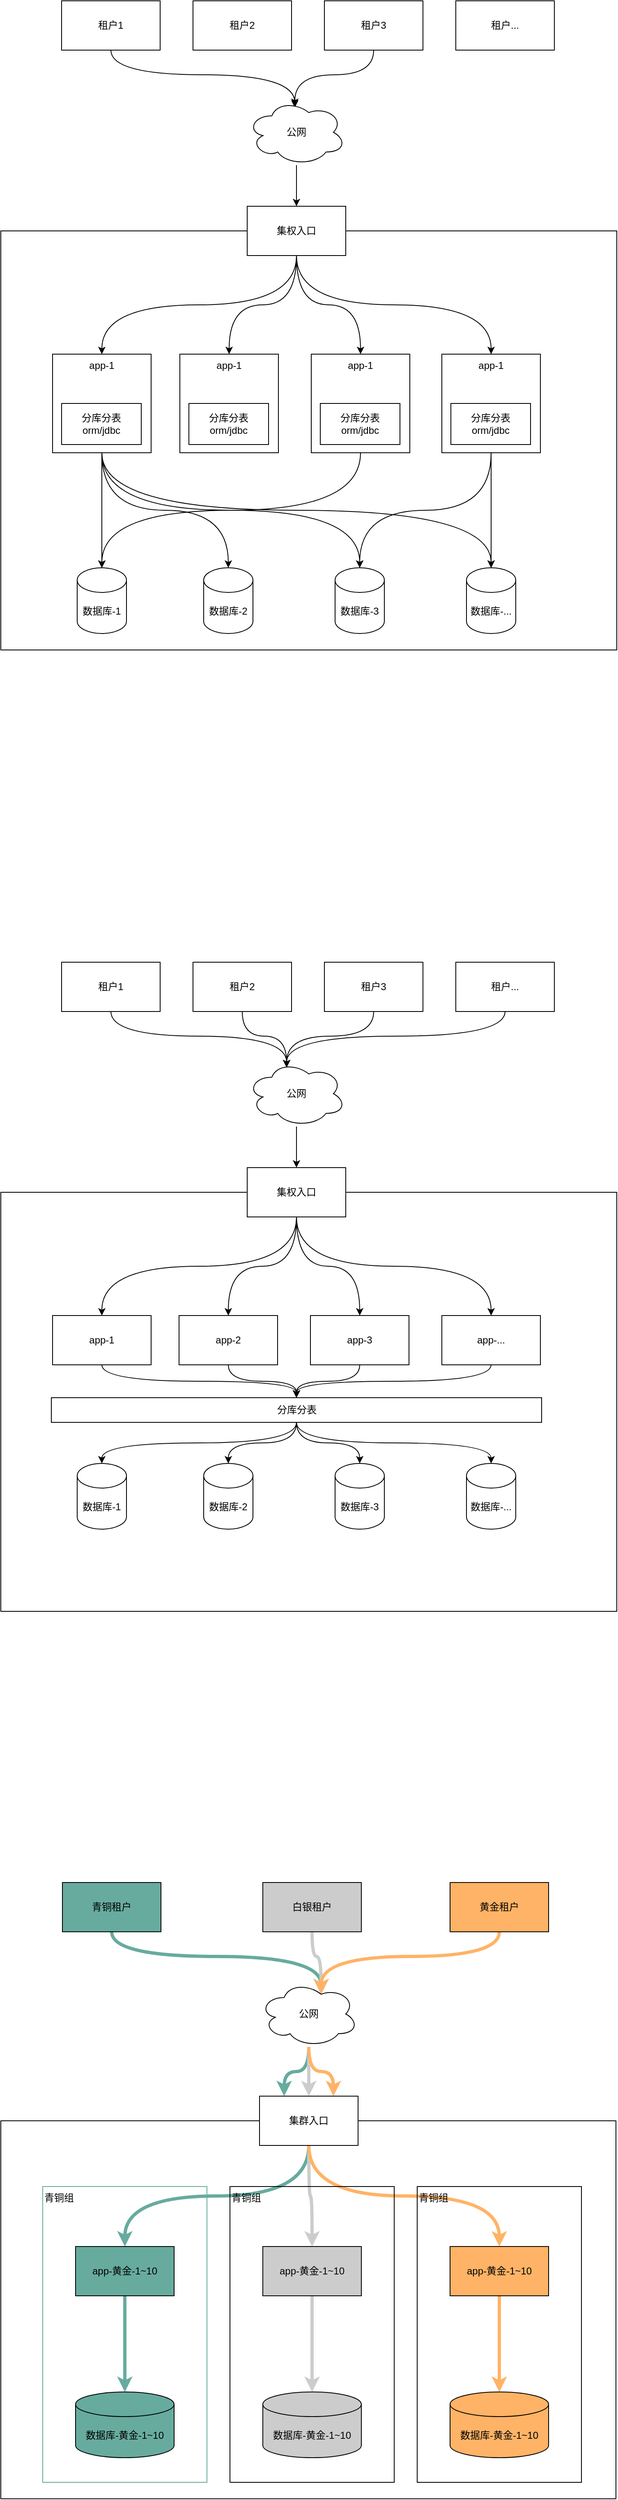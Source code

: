 <mxfile version="17.2.3" type="github">
  <diagram id="xMcO6NegRns5GpdnaejM" name="第 1 页">
    <mxGraphModel dx="1426" dy="794" grid="0" gridSize="10" guides="1" tooltips="1" connect="1" arrows="1" fold="1" page="1" pageScale="1" pageWidth="827" pageHeight="1169" math="0" shadow="0">
      <root>
        <mxCell id="0" />
        <mxCell id="1" parent="0" />
        <mxCell id="xiwiBXfIHb9HTJqX0gxW-41" style="edgeStyle=orthogonalEdgeStyle;curved=1;rounded=0;orthogonalLoop=1;jettySize=auto;html=1;entryX=0.483;entryY=0.125;entryDx=0;entryDy=0;entryPerimeter=0;exitX=0.5;exitY=1;exitDx=0;exitDy=0;" edge="1" parent="1" source="xiwiBXfIHb9HTJqX0gxW-1" target="xiwiBXfIHb9HTJqX0gxW-5">
          <mxGeometry relative="1" as="geometry" />
        </mxCell>
        <mxCell id="xiwiBXfIHb9HTJqX0gxW-1" value="租户1" style="rounded=0;whiteSpace=wrap;html=1;" vertex="1" parent="1">
          <mxGeometry x="115" y="160" width="120" height="60" as="geometry" />
        </mxCell>
        <mxCell id="xiwiBXfIHb9HTJqX0gxW-2" value="租户2" style="rounded=0;whiteSpace=wrap;html=1;" vertex="1" parent="1">
          <mxGeometry x="275" y="160" width="120" height="60" as="geometry" />
        </mxCell>
        <mxCell id="xiwiBXfIHb9HTJqX0gxW-57" style="edgeStyle=orthogonalEdgeStyle;curved=1;rounded=0;orthogonalLoop=1;jettySize=auto;html=1;entryX=0.483;entryY=0.1;entryDx=0;entryDy=0;entryPerimeter=0;" edge="1" parent="1" source="xiwiBXfIHb9HTJqX0gxW-3" target="xiwiBXfIHb9HTJqX0gxW-5">
          <mxGeometry relative="1" as="geometry" />
        </mxCell>
        <mxCell id="xiwiBXfIHb9HTJqX0gxW-3" value="租户3" style="rounded=0;whiteSpace=wrap;html=1;" vertex="1" parent="1">
          <mxGeometry x="435" y="160" width="120" height="60" as="geometry" />
        </mxCell>
        <mxCell id="xiwiBXfIHb9HTJqX0gxW-4" value="租户..." style="rounded=0;whiteSpace=wrap;html=1;" vertex="1" parent="1">
          <mxGeometry x="595" y="160" width="120" height="60" as="geometry" />
        </mxCell>
        <mxCell id="xiwiBXfIHb9HTJqX0gxW-42" style="edgeStyle=orthogonalEdgeStyle;curved=1;rounded=0;orthogonalLoop=1;jettySize=auto;html=1;entryX=0.5;entryY=0;entryDx=0;entryDy=0;" edge="1" parent="1" source="xiwiBXfIHb9HTJqX0gxW-5" target="xiwiBXfIHb9HTJqX0gxW-7">
          <mxGeometry relative="1" as="geometry" />
        </mxCell>
        <mxCell id="xiwiBXfIHb9HTJqX0gxW-5" value="公网" style="ellipse;shape=cloud;whiteSpace=wrap;html=1;" vertex="1" parent="1">
          <mxGeometry x="341" y="280" width="120" height="80" as="geometry" />
        </mxCell>
        <mxCell id="xiwiBXfIHb9HTJqX0gxW-6" value="" style="rounded=0;whiteSpace=wrap;html=1;" vertex="1" parent="1">
          <mxGeometry x="41" y="440" width="750" height="510" as="geometry" />
        </mxCell>
        <mxCell id="xiwiBXfIHb9HTJqX0gxW-44" style="edgeStyle=orthogonalEdgeStyle;curved=1;rounded=0;orthogonalLoop=1;jettySize=auto;html=1;entryX=0.5;entryY=0;entryDx=0;entryDy=0;exitX=0.5;exitY=1;exitDx=0;exitDy=0;" edge="1" parent="1" source="xiwiBXfIHb9HTJqX0gxW-7" target="xiwiBXfIHb9HTJqX0gxW-8">
          <mxGeometry relative="1" as="geometry" />
        </mxCell>
        <mxCell id="xiwiBXfIHb9HTJqX0gxW-46" style="edgeStyle=orthogonalEdgeStyle;curved=1;rounded=0;orthogonalLoop=1;jettySize=auto;html=1;entryX=0.5;entryY=0;entryDx=0;entryDy=0;" edge="1" parent="1" source="xiwiBXfIHb9HTJqX0gxW-7" target="xiwiBXfIHb9HTJqX0gxW-35">
          <mxGeometry relative="1" as="geometry" />
        </mxCell>
        <mxCell id="xiwiBXfIHb9HTJqX0gxW-47" style="edgeStyle=orthogonalEdgeStyle;curved=1;rounded=0;orthogonalLoop=1;jettySize=auto;html=1;entryX=0.5;entryY=0;entryDx=0;entryDy=0;" edge="1" parent="1" source="xiwiBXfIHb9HTJqX0gxW-7" target="xiwiBXfIHb9HTJqX0gxW-37">
          <mxGeometry relative="1" as="geometry" />
        </mxCell>
        <mxCell id="xiwiBXfIHb9HTJqX0gxW-48" style="edgeStyle=orthogonalEdgeStyle;curved=1;rounded=0;orthogonalLoop=1;jettySize=auto;html=1;entryX=0.5;entryY=0;entryDx=0;entryDy=0;exitX=0.5;exitY=1;exitDx=0;exitDy=0;" edge="1" parent="1" source="xiwiBXfIHb9HTJqX0gxW-7" target="xiwiBXfIHb9HTJqX0gxW-39">
          <mxGeometry relative="1" as="geometry" />
        </mxCell>
        <mxCell id="xiwiBXfIHb9HTJqX0gxW-7" value="集权入口" style="rounded=0;whiteSpace=wrap;html=1;" vertex="1" parent="1">
          <mxGeometry x="341" y="410" width="120" height="60" as="geometry" />
        </mxCell>
        <mxCell id="xiwiBXfIHb9HTJqX0gxW-50" style="edgeStyle=orthogonalEdgeStyle;curved=1;rounded=0;orthogonalLoop=1;jettySize=auto;html=1;entryX=0.5;entryY=0;entryDx=0;entryDy=0;entryPerimeter=0;" edge="1" parent="1" source="xiwiBXfIHb9HTJqX0gxW-8" target="xiwiBXfIHb9HTJqX0gxW-13">
          <mxGeometry relative="1" as="geometry" />
        </mxCell>
        <mxCell id="xiwiBXfIHb9HTJqX0gxW-51" style="edgeStyle=orthogonalEdgeStyle;curved=1;rounded=0;orthogonalLoop=1;jettySize=auto;html=1;entryX=0.5;entryY=0;entryDx=0;entryDy=0;entryPerimeter=0;exitX=0.5;exitY=1;exitDx=0;exitDy=0;" edge="1" parent="1" source="xiwiBXfIHb9HTJqX0gxW-8" target="xiwiBXfIHb9HTJqX0gxW-14">
          <mxGeometry relative="1" as="geometry" />
        </mxCell>
        <mxCell id="xiwiBXfIHb9HTJqX0gxW-52" style="edgeStyle=orthogonalEdgeStyle;curved=1;rounded=0;orthogonalLoop=1;jettySize=auto;html=1;entryX=0.5;entryY=0;entryDx=0;entryDy=0;entryPerimeter=0;exitX=0.5;exitY=1;exitDx=0;exitDy=0;" edge="1" parent="1" source="xiwiBXfIHb9HTJqX0gxW-8" target="xiwiBXfIHb9HTJqX0gxW-15">
          <mxGeometry relative="1" as="geometry" />
        </mxCell>
        <mxCell id="xiwiBXfIHb9HTJqX0gxW-53" style="edgeStyle=orthogonalEdgeStyle;curved=1;rounded=0;orthogonalLoop=1;jettySize=auto;html=1;entryX=0.5;entryY=0;entryDx=0;entryDy=0;entryPerimeter=0;exitX=0.5;exitY=1;exitDx=0;exitDy=0;" edge="1" parent="1" source="xiwiBXfIHb9HTJqX0gxW-8" target="xiwiBXfIHb9HTJqX0gxW-16">
          <mxGeometry relative="1" as="geometry" />
        </mxCell>
        <mxCell id="xiwiBXfIHb9HTJqX0gxW-8" value="app-1" style="rounded=0;whiteSpace=wrap;html=1;verticalAlign=top;" vertex="1" parent="1">
          <mxGeometry x="104" y="590" width="120" height="120" as="geometry" />
        </mxCell>
        <mxCell id="xiwiBXfIHb9HTJqX0gxW-13" value="数据库-1" style="shape=cylinder3;whiteSpace=wrap;html=1;boundedLbl=1;backgroundOutline=1;size=15;" vertex="1" parent="1">
          <mxGeometry x="134" y="850" width="60" height="80" as="geometry" />
        </mxCell>
        <mxCell id="xiwiBXfIHb9HTJqX0gxW-14" value="数据库-2" style="shape=cylinder3;whiteSpace=wrap;html=1;boundedLbl=1;backgroundOutline=1;size=15;" vertex="1" parent="1">
          <mxGeometry x="288" y="850" width="60" height="80" as="geometry" />
        </mxCell>
        <mxCell id="xiwiBXfIHb9HTJqX0gxW-15" value="数据库-3" style="shape=cylinder3;whiteSpace=wrap;html=1;boundedLbl=1;backgroundOutline=1;size=15;" vertex="1" parent="1">
          <mxGeometry x="448" y="850" width="60" height="80" as="geometry" />
        </mxCell>
        <mxCell id="xiwiBXfIHb9HTJqX0gxW-16" value="数据库-..." style="shape=cylinder3;whiteSpace=wrap;html=1;boundedLbl=1;backgroundOutline=1;size=15;" vertex="1" parent="1">
          <mxGeometry x="608" y="850" width="60" height="80" as="geometry" />
        </mxCell>
        <mxCell id="xiwiBXfIHb9HTJqX0gxW-66" style="edgeStyle=orthogonalEdgeStyle;curved=1;rounded=0;orthogonalLoop=1;jettySize=auto;html=1;entryX=0.4;entryY=0.1;entryDx=0;entryDy=0;entryPerimeter=0;exitX=0.5;exitY=1;exitDx=0;exitDy=0;" edge="1" parent="1" source="xiwiBXfIHb9HTJqX0gxW-18" target="xiwiBXfIHb9HTJqX0gxW-22">
          <mxGeometry relative="1" as="geometry" />
        </mxCell>
        <mxCell id="xiwiBXfIHb9HTJqX0gxW-18" value="租户1" style="rounded=0;whiteSpace=wrap;html=1;" vertex="1" parent="1">
          <mxGeometry x="115" y="1330" width="120" height="60" as="geometry" />
        </mxCell>
        <mxCell id="xiwiBXfIHb9HTJqX0gxW-67" style="edgeStyle=orthogonalEdgeStyle;curved=1;rounded=0;orthogonalLoop=1;jettySize=auto;html=1;entryX=0.4;entryY=0.1;entryDx=0;entryDy=0;entryPerimeter=0;" edge="1" parent="1" source="xiwiBXfIHb9HTJqX0gxW-19" target="xiwiBXfIHb9HTJqX0gxW-22">
          <mxGeometry relative="1" as="geometry" />
        </mxCell>
        <mxCell id="xiwiBXfIHb9HTJqX0gxW-19" value="租户2" style="rounded=0;whiteSpace=wrap;html=1;" vertex="1" parent="1">
          <mxGeometry x="275" y="1330" width="120" height="60" as="geometry" />
        </mxCell>
        <mxCell id="xiwiBXfIHb9HTJqX0gxW-68" style="edgeStyle=orthogonalEdgeStyle;curved=1;rounded=0;orthogonalLoop=1;jettySize=auto;html=1;entryX=0.4;entryY=0.1;entryDx=0;entryDy=0;entryPerimeter=0;" edge="1" parent="1" source="xiwiBXfIHb9HTJqX0gxW-20" target="xiwiBXfIHb9HTJqX0gxW-22">
          <mxGeometry relative="1" as="geometry" />
        </mxCell>
        <mxCell id="xiwiBXfIHb9HTJqX0gxW-20" value="租户3" style="rounded=0;whiteSpace=wrap;html=1;" vertex="1" parent="1">
          <mxGeometry x="435" y="1330" width="120" height="60" as="geometry" />
        </mxCell>
        <mxCell id="xiwiBXfIHb9HTJqX0gxW-69" style="edgeStyle=orthogonalEdgeStyle;curved=1;rounded=0;orthogonalLoop=1;jettySize=auto;html=1;entryX=0.4;entryY=0.1;entryDx=0;entryDy=0;entryPerimeter=0;exitX=0.5;exitY=1;exitDx=0;exitDy=0;" edge="1" parent="1" source="xiwiBXfIHb9HTJqX0gxW-21" target="xiwiBXfIHb9HTJqX0gxW-22">
          <mxGeometry relative="1" as="geometry" />
        </mxCell>
        <mxCell id="xiwiBXfIHb9HTJqX0gxW-21" value="租户..." style="rounded=0;whiteSpace=wrap;html=1;" vertex="1" parent="1">
          <mxGeometry x="595" y="1330" width="120" height="60" as="geometry" />
        </mxCell>
        <mxCell id="xiwiBXfIHb9HTJqX0gxW-70" style="edgeStyle=orthogonalEdgeStyle;curved=1;rounded=0;orthogonalLoop=1;jettySize=auto;html=1;entryX=0.5;entryY=0;entryDx=0;entryDy=0;" edge="1" parent="1" source="xiwiBXfIHb9HTJqX0gxW-22" target="xiwiBXfIHb9HTJqX0gxW-24">
          <mxGeometry relative="1" as="geometry" />
        </mxCell>
        <mxCell id="xiwiBXfIHb9HTJqX0gxW-22" value="公网" style="ellipse;shape=cloud;whiteSpace=wrap;html=1;" vertex="1" parent="1">
          <mxGeometry x="341" y="1450" width="120" height="80" as="geometry" />
        </mxCell>
        <mxCell id="xiwiBXfIHb9HTJqX0gxW-23" value="" style="rounded=0;whiteSpace=wrap;html=1;" vertex="1" parent="1">
          <mxGeometry x="41" y="1610" width="750" height="510" as="geometry" />
        </mxCell>
        <mxCell id="xiwiBXfIHb9HTJqX0gxW-71" style="edgeStyle=orthogonalEdgeStyle;curved=1;rounded=0;orthogonalLoop=1;jettySize=auto;html=1;entryX=0.5;entryY=0;entryDx=0;entryDy=0;exitX=0.5;exitY=1;exitDx=0;exitDy=0;" edge="1" parent="1" source="xiwiBXfIHb9HTJqX0gxW-24" target="xiwiBXfIHb9HTJqX0gxW-25">
          <mxGeometry relative="1" as="geometry" />
        </mxCell>
        <mxCell id="xiwiBXfIHb9HTJqX0gxW-72" style="edgeStyle=orthogonalEdgeStyle;curved=1;rounded=0;orthogonalLoop=1;jettySize=auto;html=1;entryX=0.5;entryY=0;entryDx=0;entryDy=0;" edge="1" parent="1" source="xiwiBXfIHb9HTJqX0gxW-24" target="xiwiBXfIHb9HTJqX0gxW-26">
          <mxGeometry relative="1" as="geometry" />
        </mxCell>
        <mxCell id="xiwiBXfIHb9HTJqX0gxW-73" style="edgeStyle=orthogonalEdgeStyle;curved=1;rounded=0;orthogonalLoop=1;jettySize=auto;html=1;entryX=0.5;entryY=0;entryDx=0;entryDy=0;" edge="1" parent="1" source="xiwiBXfIHb9HTJqX0gxW-24" target="xiwiBXfIHb9HTJqX0gxW-27">
          <mxGeometry relative="1" as="geometry" />
        </mxCell>
        <mxCell id="xiwiBXfIHb9HTJqX0gxW-74" style="edgeStyle=orthogonalEdgeStyle;curved=1;rounded=0;orthogonalLoop=1;jettySize=auto;html=1;entryX=0.5;entryY=0;entryDx=0;entryDy=0;exitX=0.5;exitY=1;exitDx=0;exitDy=0;" edge="1" parent="1" source="xiwiBXfIHb9HTJqX0gxW-24" target="xiwiBXfIHb9HTJqX0gxW-28">
          <mxGeometry relative="1" as="geometry" />
        </mxCell>
        <mxCell id="xiwiBXfIHb9HTJqX0gxW-24" value="集权入口" style="rounded=0;whiteSpace=wrap;html=1;" vertex="1" parent="1">
          <mxGeometry x="341" y="1580" width="120" height="60" as="geometry" />
        </mxCell>
        <mxCell id="xiwiBXfIHb9HTJqX0gxW-58" style="edgeStyle=orthogonalEdgeStyle;curved=1;rounded=0;orthogonalLoop=1;jettySize=auto;html=1;entryX=0.5;entryY=0;entryDx=0;entryDy=0;" edge="1" parent="1" source="xiwiBXfIHb9HTJqX0gxW-25" target="xiwiBXfIHb9HTJqX0gxW-33">
          <mxGeometry relative="1" as="geometry" />
        </mxCell>
        <mxCell id="xiwiBXfIHb9HTJqX0gxW-25" value="app-1" style="rounded=0;whiteSpace=wrap;html=1;" vertex="1" parent="1">
          <mxGeometry x="104" y="1760" width="120" height="60" as="geometry" />
        </mxCell>
        <mxCell id="xiwiBXfIHb9HTJqX0gxW-59" style="edgeStyle=orthogonalEdgeStyle;curved=1;rounded=0;orthogonalLoop=1;jettySize=auto;html=1;entryX=0.5;entryY=0;entryDx=0;entryDy=0;" edge="1" parent="1" source="xiwiBXfIHb9HTJqX0gxW-26" target="xiwiBXfIHb9HTJqX0gxW-33">
          <mxGeometry relative="1" as="geometry" />
        </mxCell>
        <mxCell id="xiwiBXfIHb9HTJqX0gxW-26" value="app-2" style="rounded=0;whiteSpace=wrap;html=1;" vertex="1" parent="1">
          <mxGeometry x="258" y="1760" width="120" height="60" as="geometry" />
        </mxCell>
        <mxCell id="xiwiBXfIHb9HTJqX0gxW-60" style="edgeStyle=orthogonalEdgeStyle;curved=1;rounded=0;orthogonalLoop=1;jettySize=auto;html=1;entryX=0.5;entryY=0;entryDx=0;entryDy=0;" edge="1" parent="1" source="xiwiBXfIHb9HTJqX0gxW-27" target="xiwiBXfIHb9HTJqX0gxW-33">
          <mxGeometry relative="1" as="geometry" />
        </mxCell>
        <mxCell id="xiwiBXfIHb9HTJqX0gxW-27" value="app-3" style="rounded=0;whiteSpace=wrap;html=1;" vertex="1" parent="1">
          <mxGeometry x="418" y="1760" width="120" height="60" as="geometry" />
        </mxCell>
        <mxCell id="xiwiBXfIHb9HTJqX0gxW-61" style="edgeStyle=orthogonalEdgeStyle;curved=1;rounded=0;orthogonalLoop=1;jettySize=auto;html=1;entryX=0.5;entryY=0;entryDx=0;entryDy=0;" edge="1" parent="1" source="xiwiBXfIHb9HTJqX0gxW-28" target="xiwiBXfIHb9HTJqX0gxW-33">
          <mxGeometry relative="1" as="geometry" />
        </mxCell>
        <mxCell id="xiwiBXfIHb9HTJqX0gxW-28" value="app-..." style="rounded=0;whiteSpace=wrap;html=1;" vertex="1" parent="1">
          <mxGeometry x="578" y="1760" width="120" height="60" as="geometry" />
        </mxCell>
        <mxCell id="xiwiBXfIHb9HTJqX0gxW-29" value="数据库-1" style="shape=cylinder3;whiteSpace=wrap;html=1;boundedLbl=1;backgroundOutline=1;size=15;" vertex="1" parent="1">
          <mxGeometry x="134" y="1940" width="60" height="80" as="geometry" />
        </mxCell>
        <mxCell id="xiwiBXfIHb9HTJqX0gxW-30" value="数据库-2" style="shape=cylinder3;whiteSpace=wrap;html=1;boundedLbl=1;backgroundOutline=1;size=15;" vertex="1" parent="1">
          <mxGeometry x="288" y="1940" width="60" height="80" as="geometry" />
        </mxCell>
        <mxCell id="xiwiBXfIHb9HTJqX0gxW-31" value="数据库-3" style="shape=cylinder3;whiteSpace=wrap;html=1;boundedLbl=1;backgroundOutline=1;size=15;" vertex="1" parent="1">
          <mxGeometry x="448" y="1940" width="60" height="80" as="geometry" />
        </mxCell>
        <mxCell id="xiwiBXfIHb9HTJqX0gxW-32" value="数据库-..." style="shape=cylinder3;whiteSpace=wrap;html=1;boundedLbl=1;backgroundOutline=1;size=15;" vertex="1" parent="1">
          <mxGeometry x="608" y="1940" width="60" height="80" as="geometry" />
        </mxCell>
        <mxCell id="xiwiBXfIHb9HTJqX0gxW-62" style="edgeStyle=orthogonalEdgeStyle;curved=1;rounded=0;orthogonalLoop=1;jettySize=auto;html=1;entryX=0.5;entryY=0;entryDx=0;entryDy=0;entryPerimeter=0;" edge="1" parent="1" source="xiwiBXfIHb9HTJqX0gxW-33" target="xiwiBXfIHb9HTJqX0gxW-29">
          <mxGeometry relative="1" as="geometry" />
        </mxCell>
        <mxCell id="xiwiBXfIHb9HTJqX0gxW-63" style="edgeStyle=orthogonalEdgeStyle;curved=1;rounded=0;orthogonalLoop=1;jettySize=auto;html=1;entryX=0.5;entryY=0;entryDx=0;entryDy=0;entryPerimeter=0;" edge="1" parent="1" source="xiwiBXfIHb9HTJqX0gxW-33" target="xiwiBXfIHb9HTJqX0gxW-30">
          <mxGeometry relative="1" as="geometry" />
        </mxCell>
        <mxCell id="xiwiBXfIHb9HTJqX0gxW-64" style="edgeStyle=orthogonalEdgeStyle;curved=1;rounded=0;orthogonalLoop=1;jettySize=auto;html=1;entryX=0.5;entryY=0;entryDx=0;entryDy=0;entryPerimeter=0;" edge="1" parent="1" source="xiwiBXfIHb9HTJqX0gxW-33" target="xiwiBXfIHb9HTJqX0gxW-31">
          <mxGeometry relative="1" as="geometry" />
        </mxCell>
        <mxCell id="xiwiBXfIHb9HTJqX0gxW-65" style="edgeStyle=orthogonalEdgeStyle;curved=1;rounded=0;orthogonalLoop=1;jettySize=auto;html=1;entryX=0.5;entryY=0;entryDx=0;entryDy=0;entryPerimeter=0;" edge="1" parent="1" source="xiwiBXfIHb9HTJqX0gxW-33" target="xiwiBXfIHb9HTJqX0gxW-32">
          <mxGeometry relative="1" as="geometry" />
        </mxCell>
        <mxCell id="xiwiBXfIHb9HTJqX0gxW-33" value="分库分表" style="rounded=0;whiteSpace=wrap;html=1;" vertex="1" parent="1">
          <mxGeometry x="102.5" y="1860" width="597" height="30" as="geometry" />
        </mxCell>
        <mxCell id="xiwiBXfIHb9HTJqX0gxW-34" value="分库分表&lt;br&gt;orm/jdbc" style="rounded=0;whiteSpace=wrap;html=1;" vertex="1" parent="1">
          <mxGeometry x="115" y="650" width="97" height="50" as="geometry" />
        </mxCell>
        <mxCell id="xiwiBXfIHb9HTJqX0gxW-35" value="app-1" style="rounded=0;whiteSpace=wrap;html=1;verticalAlign=top;" vertex="1" parent="1">
          <mxGeometry x="259" y="590" width="120" height="120" as="geometry" />
        </mxCell>
        <mxCell id="xiwiBXfIHb9HTJqX0gxW-36" value="分库分表&lt;br&gt;orm/jdbc" style="rounded=0;whiteSpace=wrap;html=1;" vertex="1" parent="1">
          <mxGeometry x="270" y="650" width="97" height="50" as="geometry" />
        </mxCell>
        <mxCell id="xiwiBXfIHb9HTJqX0gxW-54" style="edgeStyle=orthogonalEdgeStyle;curved=1;rounded=0;orthogonalLoop=1;jettySize=auto;html=1;entryX=0.5;entryY=0;entryDx=0;entryDy=0;entryPerimeter=0;exitX=0.5;exitY=1;exitDx=0;exitDy=0;" edge="1" parent="1" source="xiwiBXfIHb9HTJqX0gxW-37" target="xiwiBXfIHb9HTJqX0gxW-13">
          <mxGeometry relative="1" as="geometry" />
        </mxCell>
        <mxCell id="xiwiBXfIHb9HTJqX0gxW-37" value="app-1" style="rounded=0;whiteSpace=wrap;html=1;verticalAlign=top;" vertex="1" parent="1">
          <mxGeometry x="419" y="590" width="120" height="120" as="geometry" />
        </mxCell>
        <mxCell id="xiwiBXfIHb9HTJqX0gxW-38" value="分库分表&lt;br&gt;orm/jdbc" style="rounded=0;whiteSpace=wrap;html=1;" vertex="1" parent="1">
          <mxGeometry x="430" y="650" width="97" height="50" as="geometry" />
        </mxCell>
        <mxCell id="xiwiBXfIHb9HTJqX0gxW-55" style="edgeStyle=orthogonalEdgeStyle;curved=1;rounded=0;orthogonalLoop=1;jettySize=auto;html=1;entryX=0.5;entryY=0;entryDx=0;entryDy=0;entryPerimeter=0;exitX=0.5;exitY=1;exitDx=0;exitDy=0;" edge="1" parent="1" source="xiwiBXfIHb9HTJqX0gxW-39" target="xiwiBXfIHb9HTJqX0gxW-15">
          <mxGeometry relative="1" as="geometry" />
        </mxCell>
        <mxCell id="xiwiBXfIHb9HTJqX0gxW-56" style="edgeStyle=orthogonalEdgeStyle;curved=1;rounded=0;orthogonalLoop=1;jettySize=auto;html=1;entryX=0.5;entryY=0;entryDx=0;entryDy=0;entryPerimeter=0;" edge="1" parent="1" source="xiwiBXfIHb9HTJqX0gxW-39" target="xiwiBXfIHb9HTJqX0gxW-16">
          <mxGeometry relative="1" as="geometry" />
        </mxCell>
        <mxCell id="xiwiBXfIHb9HTJqX0gxW-39" value="app-1" style="rounded=0;whiteSpace=wrap;html=1;verticalAlign=top;" vertex="1" parent="1">
          <mxGeometry x="578" y="590" width="120" height="120" as="geometry" />
        </mxCell>
        <mxCell id="xiwiBXfIHb9HTJqX0gxW-40" value="分库分表&lt;br&gt;orm/jdbc" style="rounded=0;whiteSpace=wrap;html=1;" vertex="1" parent="1">
          <mxGeometry x="589" y="650" width="97" height="50" as="geometry" />
        </mxCell>
        <mxCell id="xiwiBXfIHb9HTJqX0gxW-91" style="edgeStyle=orthogonalEdgeStyle;curved=1;rounded=0;orthogonalLoop=1;jettySize=auto;html=1;entryX=0.625;entryY=0.2;entryDx=0;entryDy=0;entryPerimeter=0;exitX=0.5;exitY=1;exitDx=0;exitDy=0;strokeColor=#67AB9F;strokeWidth=4;" edge="1" parent="1" source="xiwiBXfIHb9HTJqX0gxW-75" target="xiwiBXfIHb9HTJqX0gxW-79">
          <mxGeometry relative="1" as="geometry" />
        </mxCell>
        <mxCell id="xiwiBXfIHb9HTJqX0gxW-75" value="青铜租户" style="rounded=0;whiteSpace=wrap;html=1;fillColor=#67AB9F;" vertex="1" parent="1">
          <mxGeometry x="116" y="2450" width="120" height="60" as="geometry" />
        </mxCell>
        <mxCell id="xiwiBXfIHb9HTJqX0gxW-96" style="edgeStyle=orthogonalEdgeStyle;curved=1;rounded=0;orthogonalLoop=1;jettySize=auto;html=1;entryX=0.625;entryY=0.2;entryDx=0;entryDy=0;entryPerimeter=0;strokeColor=#CCCCCC;strokeWidth=4;" edge="1" parent="1" source="xiwiBXfIHb9HTJqX0gxW-76" target="xiwiBXfIHb9HTJqX0gxW-79">
          <mxGeometry relative="1" as="geometry" />
        </mxCell>
        <mxCell id="xiwiBXfIHb9HTJqX0gxW-76" value="白银租户" style="rounded=0;whiteSpace=wrap;html=1;fillColor=#CCCCCC;" vertex="1" parent="1">
          <mxGeometry x="360" y="2450" width="120" height="60" as="geometry" />
        </mxCell>
        <mxCell id="xiwiBXfIHb9HTJqX0gxW-100" style="edgeStyle=orthogonalEdgeStyle;curved=1;rounded=0;orthogonalLoop=1;jettySize=auto;html=1;entryX=0.625;entryY=0.2;entryDx=0;entryDy=0;entryPerimeter=0;strokeColor=#FFB366;exitX=0.5;exitY=1;exitDx=0;exitDy=0;strokeWidth=4;" edge="1" parent="1" source="xiwiBXfIHb9HTJqX0gxW-77" target="xiwiBXfIHb9HTJqX0gxW-79">
          <mxGeometry relative="1" as="geometry" />
        </mxCell>
        <mxCell id="xiwiBXfIHb9HTJqX0gxW-77" value="黄金租户" style="rounded=0;whiteSpace=wrap;html=1;fillColor=#FFB366;" vertex="1" parent="1">
          <mxGeometry x="588" y="2450" width="120" height="60" as="geometry" />
        </mxCell>
        <mxCell id="xiwiBXfIHb9HTJqX0gxW-92" style="edgeStyle=orthogonalEdgeStyle;curved=1;rounded=0;orthogonalLoop=1;jettySize=auto;html=1;entryX=0.25;entryY=0;entryDx=0;entryDy=0;strokeColor=#67AB9F;strokeWidth=4;" edge="1" parent="1" source="xiwiBXfIHb9HTJqX0gxW-79" target="xiwiBXfIHb9HTJqX0gxW-81">
          <mxGeometry relative="1" as="geometry" />
        </mxCell>
        <mxCell id="xiwiBXfIHb9HTJqX0gxW-97" style="edgeStyle=orthogonalEdgeStyle;curved=1;rounded=0;orthogonalLoop=1;jettySize=auto;html=1;entryX=0.5;entryY=0;entryDx=0;entryDy=0;strokeColor=#CCCCCC;strokeWidth=4;" edge="1" parent="1" source="xiwiBXfIHb9HTJqX0gxW-79" target="xiwiBXfIHb9HTJqX0gxW-81">
          <mxGeometry relative="1" as="geometry" />
        </mxCell>
        <mxCell id="xiwiBXfIHb9HTJqX0gxW-101" style="edgeStyle=orthogonalEdgeStyle;curved=1;rounded=0;orthogonalLoop=1;jettySize=auto;html=1;entryX=0.75;entryY=0;entryDx=0;entryDy=0;strokeColor=#FFB366;strokeWidth=4;" edge="1" parent="1" source="xiwiBXfIHb9HTJqX0gxW-79" target="xiwiBXfIHb9HTJqX0gxW-81">
          <mxGeometry relative="1" as="geometry" />
        </mxCell>
        <mxCell id="xiwiBXfIHb9HTJqX0gxW-79" value="公网" style="ellipse;shape=cloud;whiteSpace=wrap;html=1;" vertex="1" parent="1">
          <mxGeometry x="356" y="2570" width="120" height="80" as="geometry" />
        </mxCell>
        <mxCell id="xiwiBXfIHb9HTJqX0gxW-80" value="" style="rounded=0;whiteSpace=wrap;html=1;" vertex="1" parent="1">
          <mxGeometry x="41" y="2740" width="749" height="460" as="geometry" />
        </mxCell>
        <mxCell id="xiwiBXfIHb9HTJqX0gxW-94" style="edgeStyle=orthogonalEdgeStyle;curved=1;rounded=0;orthogonalLoop=1;jettySize=auto;html=1;entryX=0.5;entryY=0;entryDx=0;entryDy=0;strokeColor=#67AB9F;exitX=0.5;exitY=1;exitDx=0;exitDy=0;strokeWidth=4;" edge="1" parent="1" source="xiwiBXfIHb9HTJqX0gxW-81" target="xiwiBXfIHb9HTJqX0gxW-83">
          <mxGeometry relative="1" as="geometry" />
        </mxCell>
        <mxCell id="xiwiBXfIHb9HTJqX0gxW-98" style="edgeStyle=orthogonalEdgeStyle;curved=1;rounded=0;orthogonalLoop=1;jettySize=auto;html=1;entryX=0.5;entryY=0;entryDx=0;entryDy=0;strokeColor=#CCCCCC;strokeWidth=4;" edge="1" parent="1" source="xiwiBXfIHb9HTJqX0gxW-81" target="xiwiBXfIHb9HTJqX0gxW-86">
          <mxGeometry relative="1" as="geometry" />
        </mxCell>
        <mxCell id="xiwiBXfIHb9HTJqX0gxW-102" style="edgeStyle=orthogonalEdgeStyle;curved=1;rounded=0;orthogonalLoop=1;jettySize=auto;html=1;entryX=0.5;entryY=0;entryDx=0;entryDy=0;strokeColor=#FFB366;exitX=0.5;exitY=1;exitDx=0;exitDy=0;strokeWidth=4;" edge="1" parent="1" source="xiwiBXfIHb9HTJqX0gxW-81" target="xiwiBXfIHb9HTJqX0gxW-89">
          <mxGeometry relative="1" as="geometry" />
        </mxCell>
        <mxCell id="xiwiBXfIHb9HTJqX0gxW-81" value="集群入口" style="rounded=0;whiteSpace=wrap;html=1;" vertex="1" parent="1">
          <mxGeometry x="356" y="2710" width="120" height="60" as="geometry" />
        </mxCell>
        <mxCell id="xiwiBXfIHb9HTJqX0gxW-82" value="青铜组" style="rounded=0;whiteSpace=wrap;html=1;verticalAlign=top;align=left;strokeColor=#67AB9F;fillColor=none;" vertex="1" parent="1">
          <mxGeometry x="92" y="2820" width="200" height="360" as="geometry" />
        </mxCell>
        <mxCell id="xiwiBXfIHb9HTJqX0gxW-95" style="edgeStyle=orthogonalEdgeStyle;curved=1;rounded=0;orthogonalLoop=1;jettySize=auto;html=1;entryX=0.5;entryY=0;entryDx=0;entryDy=0;entryPerimeter=0;strokeColor=#67AB9F;strokeWidth=4;" edge="1" parent="1" source="xiwiBXfIHb9HTJqX0gxW-83" target="xiwiBXfIHb9HTJqX0gxW-84">
          <mxGeometry relative="1" as="geometry" />
        </mxCell>
        <mxCell id="xiwiBXfIHb9HTJqX0gxW-83" value="app-黄金-1~10" style="rounded=0;whiteSpace=wrap;html=1;fillColor=#67AB9F;" vertex="1" parent="1">
          <mxGeometry x="132" y="2893" width="120" height="60" as="geometry" />
        </mxCell>
        <mxCell id="xiwiBXfIHb9HTJqX0gxW-84" value="数据库-黄金-1~10" style="shape=cylinder3;whiteSpace=wrap;html=1;boundedLbl=1;backgroundOutline=1;size=15;fillColor=#67AB9F;" vertex="1" parent="1">
          <mxGeometry x="132" y="3070" width="120" height="80" as="geometry" />
        </mxCell>
        <mxCell id="xiwiBXfIHb9HTJqX0gxW-85" value="青铜组" style="rounded=0;whiteSpace=wrap;html=1;verticalAlign=top;align=left;fillColor=none;" vertex="1" parent="1">
          <mxGeometry x="320" y="2820" width="200" height="360" as="geometry" />
        </mxCell>
        <mxCell id="xiwiBXfIHb9HTJqX0gxW-99" style="edgeStyle=orthogonalEdgeStyle;curved=1;rounded=0;orthogonalLoop=1;jettySize=auto;html=1;entryX=0.5;entryY=0;entryDx=0;entryDy=0;entryPerimeter=0;strokeColor=#CCCCCC;strokeWidth=4;" edge="1" parent="1" source="xiwiBXfIHb9HTJqX0gxW-86" target="xiwiBXfIHb9HTJqX0gxW-87">
          <mxGeometry relative="1" as="geometry" />
        </mxCell>
        <mxCell id="xiwiBXfIHb9HTJqX0gxW-86" value="app-黄金-1~10" style="rounded=0;whiteSpace=wrap;html=1;fillColor=#CCCCCC;" vertex="1" parent="1">
          <mxGeometry x="360" y="2893" width="120" height="60" as="geometry" />
        </mxCell>
        <mxCell id="xiwiBXfIHb9HTJqX0gxW-87" value="数据库-黄金-1~10" style="shape=cylinder3;whiteSpace=wrap;html=1;boundedLbl=1;backgroundOutline=1;size=15;fillColor=#CCCCCC;" vertex="1" parent="1">
          <mxGeometry x="360" y="3070" width="120" height="80" as="geometry" />
        </mxCell>
        <mxCell id="xiwiBXfIHb9HTJqX0gxW-88" value="青铜组" style="rounded=0;whiteSpace=wrap;html=1;verticalAlign=top;align=left;fillColor=none;" vertex="1" parent="1">
          <mxGeometry x="548" y="2820" width="200" height="360" as="geometry" />
        </mxCell>
        <mxCell id="xiwiBXfIHb9HTJqX0gxW-103" style="edgeStyle=orthogonalEdgeStyle;curved=1;rounded=0;orthogonalLoop=1;jettySize=auto;html=1;strokeColor=#FFB366;strokeWidth=4;" edge="1" parent="1" source="xiwiBXfIHb9HTJqX0gxW-89" target="xiwiBXfIHb9HTJqX0gxW-90">
          <mxGeometry relative="1" as="geometry" />
        </mxCell>
        <mxCell id="xiwiBXfIHb9HTJqX0gxW-89" value="app-黄金-1~10" style="rounded=0;whiteSpace=wrap;html=1;fillColor=#FFB366;" vertex="1" parent="1">
          <mxGeometry x="588" y="2893" width="120" height="60" as="geometry" />
        </mxCell>
        <mxCell id="xiwiBXfIHb9HTJqX0gxW-90" value="数据库-黄金-1~10" style="shape=cylinder3;whiteSpace=wrap;html=1;boundedLbl=1;backgroundOutline=1;size=15;fillColor=#FFB366;" vertex="1" parent="1">
          <mxGeometry x="588" y="3070" width="120" height="80" as="geometry" />
        </mxCell>
      </root>
    </mxGraphModel>
  </diagram>
</mxfile>
